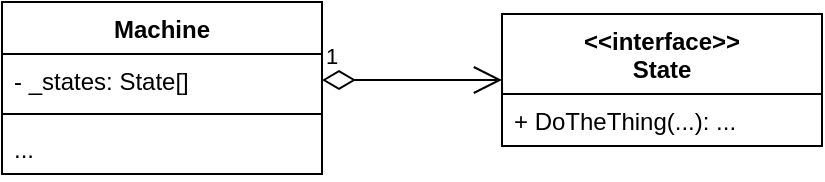 <mxfile version="13.3.1" type="device"><diagram id="m9TyFiwcISeIpi1-fcIm" name="Page-1"><mxGraphModel dx="1422" dy="816" grid="1" gridSize="10" guides="1" tooltips="1" connect="1" arrows="1" fold="1" page="1" pageScale="1" pageWidth="850" pageHeight="1100" math="0" shadow="0"><root><mxCell id="0"/><mxCell id="1" parent="0"/><mxCell id="6rthgIir8AGcO4EiXxpE-9" value="Machine" style="swimlane;fontStyle=1;align=center;verticalAlign=top;childLayout=stackLayout;horizontal=1;startSize=26;horizontalStack=0;resizeParent=1;resizeParentMax=0;resizeLast=0;collapsible=1;marginBottom=0;" vertex="1" parent="1"><mxGeometry x="90" y="110" width="160" height="86" as="geometry"/></mxCell><mxCell id="6rthgIir8AGcO4EiXxpE-10" value="- _states: State[]" style="text;strokeColor=none;fillColor=none;align=left;verticalAlign=top;spacingLeft=4;spacingRight=4;overflow=hidden;rotatable=0;points=[[0,0.5],[1,0.5]];portConstraint=eastwest;" vertex="1" parent="6rthgIir8AGcO4EiXxpE-9"><mxGeometry y="26" width="160" height="26" as="geometry"/></mxCell><mxCell id="6rthgIir8AGcO4EiXxpE-11" value="" style="line;strokeWidth=1;fillColor=none;align=left;verticalAlign=middle;spacingTop=-1;spacingLeft=3;spacingRight=3;rotatable=0;labelPosition=right;points=[];portConstraint=eastwest;" vertex="1" parent="6rthgIir8AGcO4EiXxpE-9"><mxGeometry y="52" width="160" height="8" as="geometry"/></mxCell><mxCell id="6rthgIir8AGcO4EiXxpE-12" value="..." style="text;strokeColor=none;fillColor=none;align=left;verticalAlign=top;spacingLeft=4;spacingRight=4;overflow=hidden;rotatable=0;points=[[0,0.5],[1,0.5]];portConstraint=eastwest;" vertex="1" parent="6rthgIir8AGcO4EiXxpE-9"><mxGeometry y="60" width="160" height="26" as="geometry"/></mxCell><mxCell id="6rthgIir8AGcO4EiXxpE-13" value="1" style="endArrow=open;html=1;endSize=12;startArrow=diamondThin;startSize=14;startFill=0;edgeStyle=orthogonalEdgeStyle;align=left;verticalAlign=bottom;exitX=1;exitY=0.5;exitDx=0;exitDy=0;entryX=0;entryY=0.5;entryDx=0;entryDy=0;" edge="1" parent="1" source="6rthgIir8AGcO4EiXxpE-10" target="6rthgIir8AGcO4EiXxpE-1"><mxGeometry x="-1" y="3" relative="1" as="geometry"><mxPoint x="340" y="420" as="sourcePoint"/><mxPoint x="500" y="420" as="targetPoint"/></mxGeometry></mxCell><mxCell id="6rthgIir8AGcO4EiXxpE-1" value="&lt;&lt;interface&gt;&gt;&#10;State" style="swimlane;fontStyle=1;align=center;verticalAlign=top;childLayout=stackLayout;horizontal=1;startSize=40;horizontalStack=0;resizeParent=1;resizeParentMax=0;resizeLast=0;collapsible=1;marginBottom=0;" vertex="1" parent="1"><mxGeometry x="340" y="116" width="160" height="66" as="geometry"/></mxCell><mxCell id="6rthgIir8AGcO4EiXxpE-4" value="+ DoTheThing(...): ..." style="text;strokeColor=none;fillColor=none;align=left;verticalAlign=top;spacingLeft=4;spacingRight=4;overflow=hidden;rotatable=0;points=[[0,0.5],[1,0.5]];portConstraint=eastwest;" vertex="1" parent="6rthgIir8AGcO4EiXxpE-1"><mxGeometry y="40" width="160" height="26" as="geometry"/></mxCell></root></mxGraphModel></diagram></mxfile>